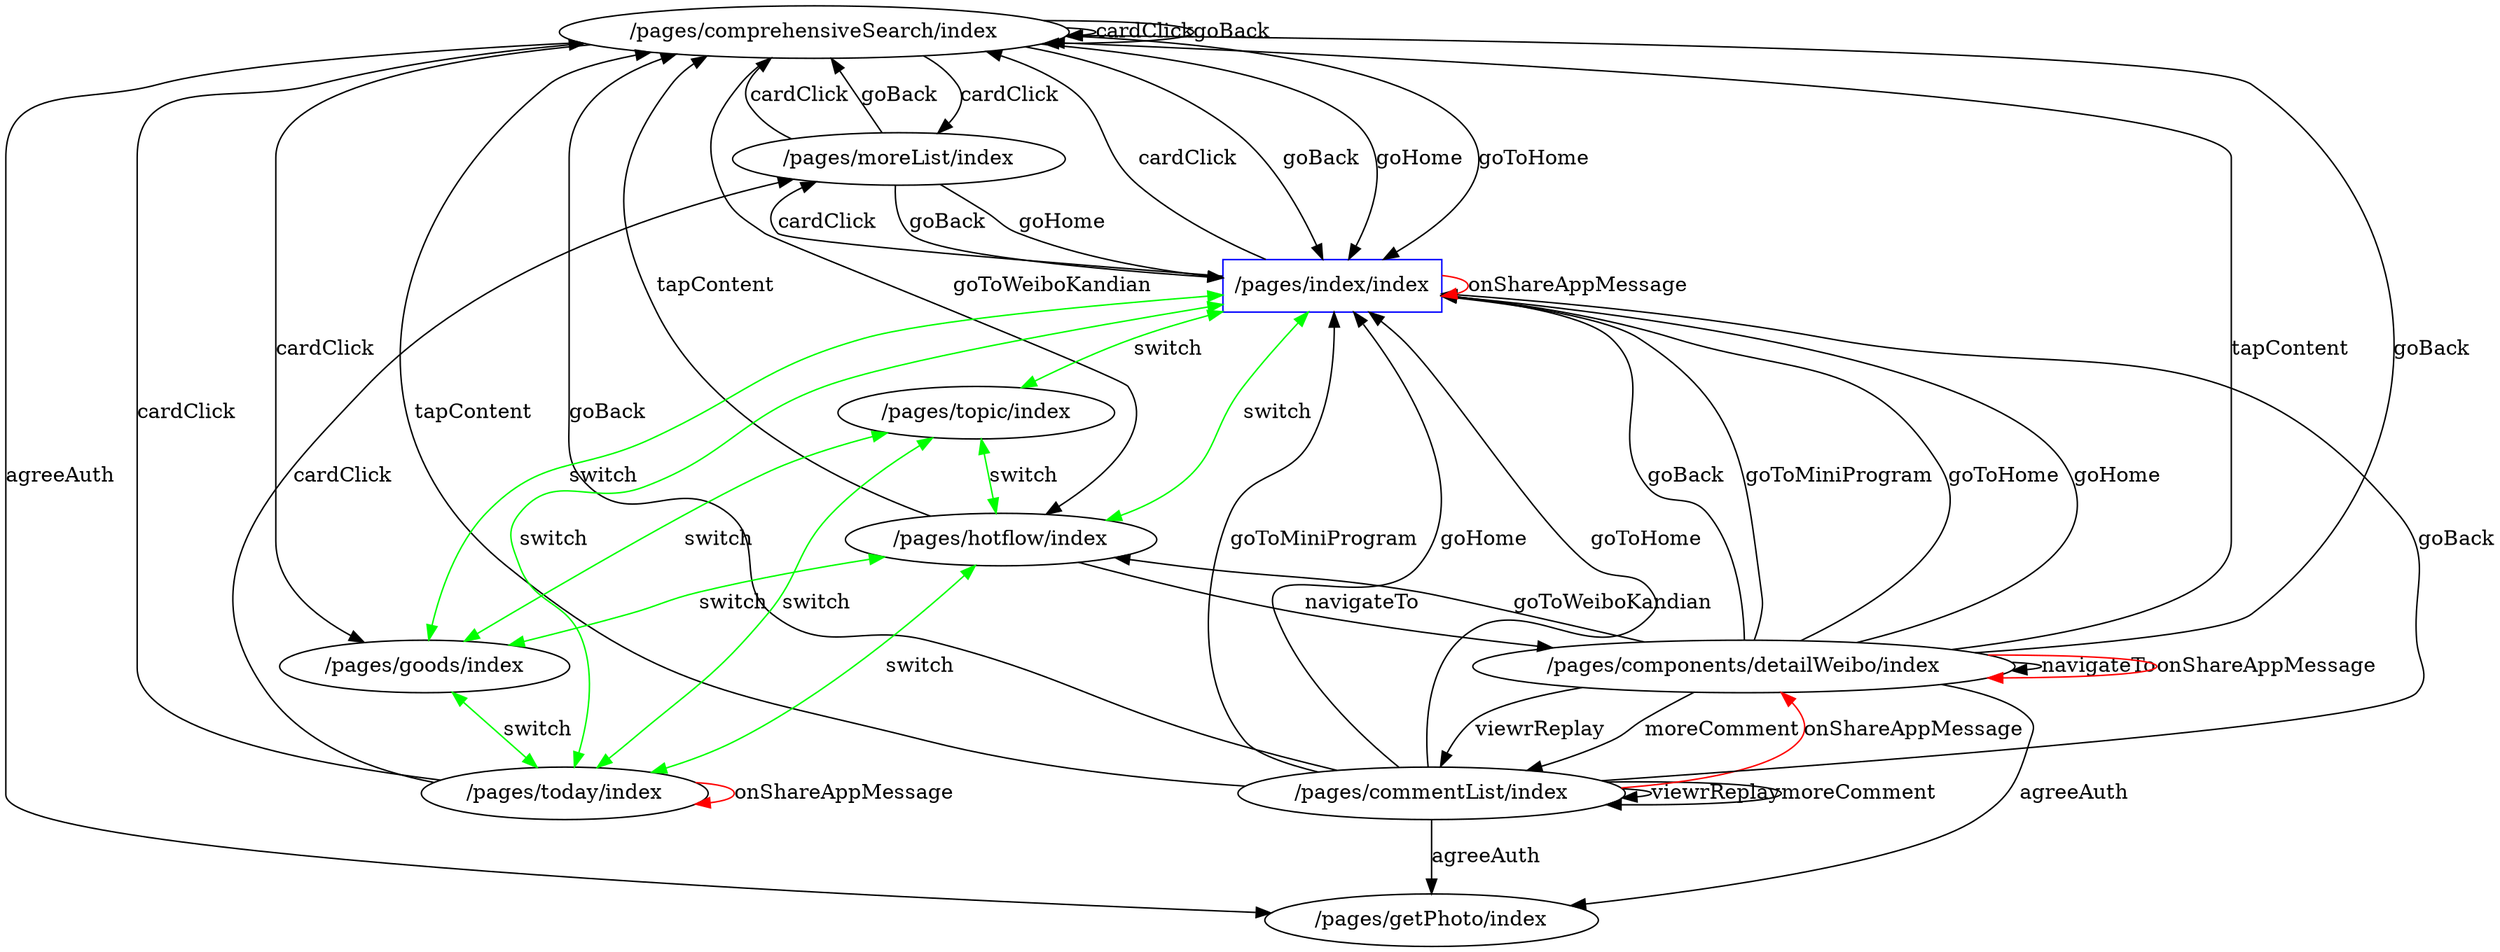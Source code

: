// UI State Transfer Diagram
digraph {
	"/pages/comprehensiveSearch/index" [label="/pages/comprehensiveSearch/index"]
	"/pages/moreList/index" [label="/pages/moreList/index"]
	"/pages/commentList/index" [label="/pages/commentList/index"]
	"/pages/hotflow/index" [label="/pages/hotflow/index"]
	"/pages/getPhoto/index" [label="/pages/getPhoto/index"]
	"/pages/topic/index" [label="/pages/topic/index"]
	"/pages/components/detailWeibo/index" [label="/pages/components/detailWeibo/index"]
	"/pages/goods/index" [label="/pages/goods/index"]
	"/pages/today/index" [label="/pages/today/index"]
	"/pages/index/index" [label="/pages/index/index" color=blue shape=rectangle]
	"/pages/index/index" -> "/pages/topic/index" [label=switch color=green dir=both]
	"/pages/index/index" -> "/pages/hotflow/index" [label=switch color=green dir=both]
	"/pages/index/index" -> "/pages/goods/index" [label=switch color=green dir=both]
	"/pages/index/index" -> "/pages/today/index" [label=switch color=green dir=both]
	"/pages/topic/index" -> "/pages/hotflow/index" [label=switch color=green dir=both]
	"/pages/topic/index" -> "/pages/goods/index" [label=switch color=green dir=both]
	"/pages/topic/index" -> "/pages/today/index" [label=switch color=green dir=both]
	"/pages/hotflow/index" -> "/pages/goods/index" [label=switch color=green dir=both]
	"/pages/hotflow/index" -> "/pages/today/index" [label=switch color=green dir=both]
	"/pages/goods/index" -> "/pages/today/index" [label=switch color=green dir=both]
	"/pages/index/index" -> "/pages/index/index" [label=onShareAppMessage color=red]
	"/pages/index/index" -> "/pages/comprehensiveSearch/index" [label=cardClick]
	"/pages/index/index" -> "/pages/moreList/index" [label=cardClick]
	"/pages/today/index" -> "/pages/comprehensiveSearch/index" [label=cardClick]
	"/pages/today/index" -> "/pages/today/index" [label=onShareAppMessage color=red]
	"/pages/today/index" -> "/pages/moreList/index" [label=cardClick]
	"/pages/hotflow/index" -> "/pages/components/detailWeibo/index" [label=navigateTo]
	"/pages/hotflow/index" -> "/pages/comprehensiveSearch/index" [label=tapContent]
	"/pages/comprehensiveSearch/index" -> "/pages/index/index" [label=goBack]
	"/pages/comprehensiveSearch/index" -> "/pages/index/index" [label=goHome]
	"/pages/comprehensiveSearch/index" -> "/pages/hotflow/index" [label=goToWeiboKandian]
	"/pages/comprehensiveSearch/index" -> "/pages/index/index" [label=goToHome]
	"/pages/comprehensiveSearch/index" -> "/pages/comprehensiveSearch/index" [label=cardClick]
	"/pages/comprehensiveSearch/index" -> "/pages/comprehensiveSearch/index" [label=goBack]
	"/pages/comprehensiveSearch/index" -> "/pages/getPhoto/index" [label=agreeAuth]
	"/pages/comprehensiveSearch/index" -> "/pages/goods/index" [label=cardClick]
	"/pages/comprehensiveSearch/index" -> "/pages/moreList/index" [label=cardClick]
	"/pages/components/detailWeibo/index" -> "/pages/index/index" [label=goBack]
	"/pages/components/detailWeibo/index" -> "/pages/index/index" [label=goToMiniProgram]
	"/pages/components/detailWeibo/index" -> "/pages/getPhoto/index" [label=agreeAuth]
	"/pages/components/detailWeibo/index" -> "/pages/components/detailWeibo/index" [label=navigateTo]
	"/pages/components/detailWeibo/index" -> "/pages/index/index" [label=goToHome]
	"/pages/components/detailWeibo/index" -> "/pages/components/detailWeibo/index" [label=onShareAppMessage color=red]
	"/pages/components/detailWeibo/index" -> "/pages/commentList/index" [label=moreComment]
	"/pages/components/detailWeibo/index" -> "/pages/comprehensiveSearch/index" [label=goBack]
	"/pages/components/detailWeibo/index" -> "/pages/commentList/index" [label=viewrReplay]
	"/pages/components/detailWeibo/index" -> "/pages/comprehensiveSearch/index" [label=tapContent]
	"/pages/components/detailWeibo/index" -> "/pages/index/index" [label=goHome]
	"/pages/components/detailWeibo/index" -> "/pages/hotflow/index" [label=goToWeiboKandian]
	"/pages/commentList/index" -> "/pages/index/index" [label=goBack]
	"/pages/commentList/index" -> "/pages/comprehensiveSearch/index" [label=tapContent]
	"/pages/commentList/index" -> "/pages/index/index" [label=goToMiniProgram]
	"/pages/commentList/index" -> "/pages/index/index" [label=goHome]
	"/pages/commentList/index" -> "/pages/index/index" [label=goToHome]
	"/pages/commentList/index" -> "/pages/getPhoto/index" [label=agreeAuth]
	"/pages/commentList/index" -> "/pages/components/detailWeibo/index" [label=onShareAppMessage color=red]
	"/pages/commentList/index" -> "/pages/commentList/index" [label=viewrReplay]
	"/pages/commentList/index" -> "/pages/commentList/index" [label=moreComment]
	"/pages/commentList/index" -> "/pages/comprehensiveSearch/index" [label=goBack]
	"/pages/moreList/index" -> "/pages/index/index" [label=goBack]
	"/pages/moreList/index" -> "/pages/index/index" [label=goHome]
	"/pages/moreList/index" -> "/pages/comprehensiveSearch/index" [label=cardClick]
	"/pages/moreList/index" -> "/pages/comprehensiveSearch/index" [label=goBack]
}

